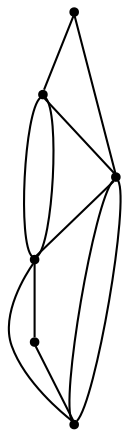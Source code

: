 graph {
  node [shape=point,comment="{\"directed\":false,\"doi\":\"10.1007/978-3-030-35802-0_34\",\"figure\":\"3 (4)\"}"]

  v0 [pos="421.4671244885144,504.3062686080504"]
  v1 [pos="454.8057688265127,446.5686929591472"]
  v2 [pos="421.46712448851434,388.82679335083424"]
  v3 [pos="354.78983581251754,504.3062686080504"]
  v4 [pos="321.4511914745192,446.5686929591472"]
  v5 [pos="354.78983581251754,388.82679335083424"]

  v0 -- v3 [id="-1",pos="421.4671244885144,504.3062686080504 411.67033081793807,509.996811862526 400.28104333100356,513.245164460936 388.1326054491141,513.245164460936 375.9816444182341,513.245164460936 364.59014915593724,509.9954624003492 354.78983581251754,504.3062686080504"]
  v4 -- v3 [id="-2",pos="321.4511914745192,446.5686929591472 354.78983581251754,504.3062686080504 354.78983581251754,504.3062686080504 354.78983581251754,504.3062686080504"]
  v3 -- v1 [id="-3",pos="354.78983581251754,504.3062686080504 454.8057688265127,446.5686929591472 454.8057688265127,446.5686929591472 454.8057688265127,446.5686929591472"]
  v2 -- v1 [id="-4",pos="421.46712448851434,388.82679335083424 454.8057688265127,446.5686929591472 454.8057688265127,446.5686929591472 454.8057688265127,446.5686929591472"]
  v1 -- v4 [id="-5",pos="454.8057688265127,446.5686929591472 321.4511914745192,446.5686929591472 321.4511914745192,446.5686929591472 321.4511914745192,446.5686929591472"]
  v4 -- v5 [id="-6",pos="321.4511914745192,446.5686929591472 321.4553167731174,421.8924615114703 334.85812882443537,400.3484333449919 354.78983581251754,388.82679335083424"]
  v5 -- v2 [id="-7",pos="354.78983581251754,388.82679335083424 364.59165533817077,383.14149385785083 375.9824477158203,379.89222145735835 388.1326054491141,379.89222145735835 400.2802400334174,379.89222145735835 411.66882461485307,383.1401444848959 421.46712448851434,388.82679335083424"]
  v4 -- v2 [id="-8",pos="321.4511914745192,446.5686929591472 421.46712448851434,388.82679335083424 421.46712448851434,388.82679335083424 421.46712448851434,388.82679335083424"]
  v3 -- v4 [id="-9",pos="354.78983581251754,504.3062686080504 334.8572562325728,492.7875499203317 321.4553167731174,471.2441211190829 321.4511914745192,446.5686929591472"]
  v2 -- v1 [id="-10",pos="421.46712448851434,388.82679335083424 441.4043410874972,400.3440276704219 454.8098941251109,421.8899383934026 454.8057688265127,446.5686929591472"]
  v1 -- v0 [id="-11",pos="454.8057688265127,446.5686929591472 454.8098941251109,471.2466442371506 441.4052137685827,492.79195561575284 421.4671244885144,504.3062686080504"]
}